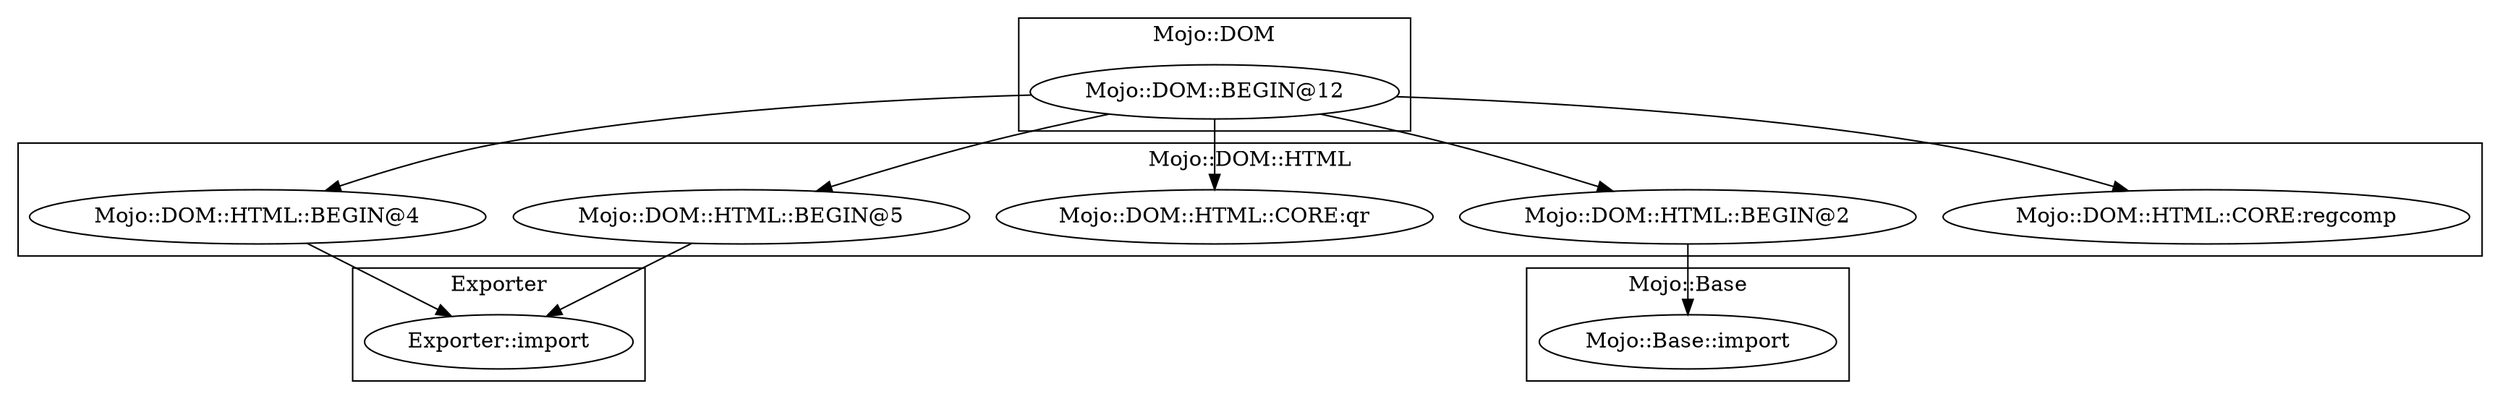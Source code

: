 digraph {
graph [overlap=false]
subgraph cluster_Exporter {
	label="Exporter";
	"Exporter::import";
}
subgraph cluster_Mojo_Base {
	label="Mojo::Base";
	"Mojo::Base::import";
}
subgraph cluster_Mojo_DOM_HTML {
	label="Mojo::DOM::HTML";
	"Mojo::DOM::HTML::CORE:regcomp";
	"Mojo::DOM::HTML::BEGIN@5";
	"Mojo::DOM::HTML::CORE:qr";
	"Mojo::DOM::HTML::BEGIN@4";
	"Mojo::DOM::HTML::BEGIN@2";
}
subgraph cluster_Mojo_DOM {
	label="Mojo::DOM";
	"Mojo::DOM::BEGIN@12";
}
"Mojo::DOM::HTML::BEGIN@5" -> "Exporter::import";
"Mojo::DOM::HTML::BEGIN@4" -> "Exporter::import";
"Mojo::DOM::BEGIN@12" -> "Mojo::DOM::HTML::CORE:regcomp";
"Mojo::DOM::BEGIN@12" -> "Mojo::DOM::HTML::BEGIN@5";
"Mojo::DOM::BEGIN@12" -> "Mojo::DOM::HTML::BEGIN@4";
"Mojo::DOM::BEGIN@12" -> "Mojo::DOM::HTML::CORE:qr";
"Mojo::DOM::BEGIN@12" -> "Mojo::DOM::HTML::BEGIN@2";
"Mojo::DOM::HTML::BEGIN@2" -> "Mojo::Base::import";
}
